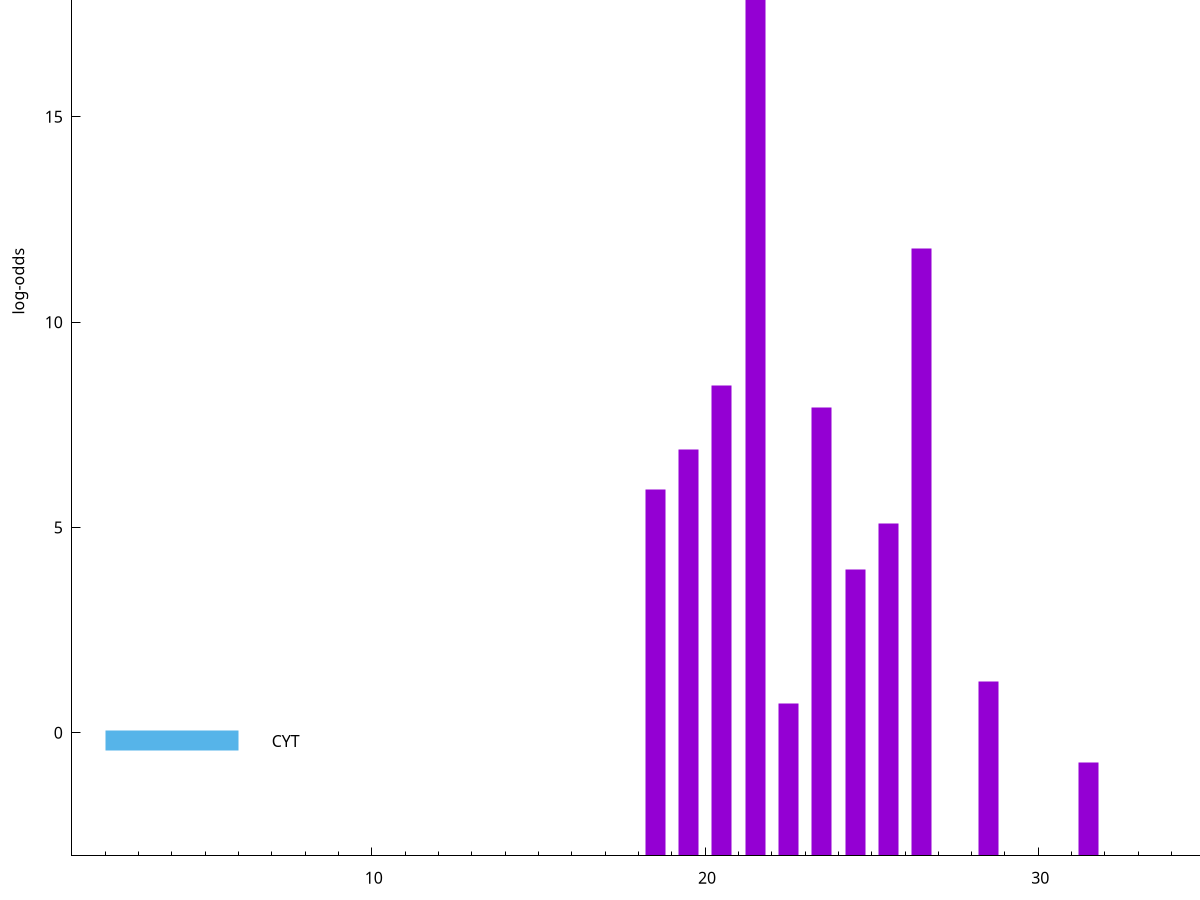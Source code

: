 set title "LipoP predictions for SRR4017849.gff"
set size 2., 1.4
set xrange [1:70] 
set mxtics 10
set yrange [-3:25]
set y2range [0:28]
set ylabel "log-odds"
set term postscript eps color solid "Helvetica" 30
set output "SRR4017849.gff103.eps"
set arrow from 2,19.163 to 6,19.163 nohead lt 1 lw 20
set label "SpI" at 7,19.163
set arrow from 2,-0.200913 to 6,-0.200913 nohead lt 3 lw 20
set label "CYT" at 7,-0.200913
set arrow from 2,19.163 to 6,19.163 nohead lt 1 lw 20
set label "SpI" at 7,19.163
# NOTE: The scores below are the log-odds scores with the threshold
# NOTE: subtracted (a hack to make gnuplot make the histogram all
# NOTE: look nice).
plot "-" axes x1y2 title "" with impulses lt 1 lw 20
21.500000 22.152300
26.500000 14.782600
20.500000 11.453510
23.500000 10.916510
19.500000 9.903590
18.500000 8.933590
25.500000 8.106670
24.500000 6.984350
28.500000 4.236620
22.500000 3.711679
31.500000 2.269728
e
exit
